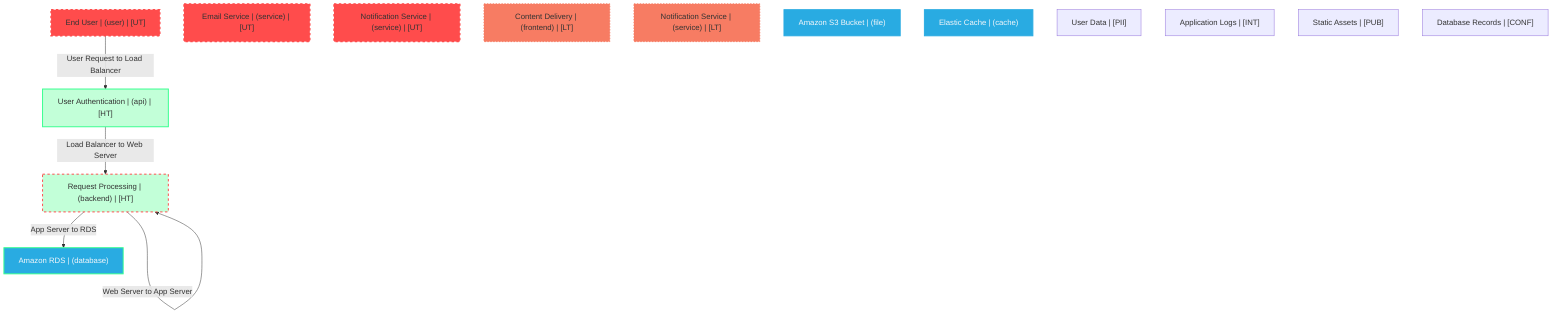 graph TB
  node_01F8Z4F5K8D3J8B9H8W6F8F8F20["End User | (user) | [UT]"]:::untrusted
  node_01F8Z4F5K8D3J8B9H8W6F8F8F21["Email Service | (service) | [UT]"]:::untrusted
  node_01F8Z4F5K8D3J8B9H8W6F8F8F22["Notification Service | (service) | [UT]"]:::untrusted
  node_01F8Z4F5K8D3J8B9H8W6F8F8F13["User Authentication | (api) | [HT]"]:::highTrust
  node_01F8Z4F5K8D3J8B9H8W6F8F8F14["Request Processing | (backend) | [HT]"]:::highTrust
  node_01F8Z4F5K8D3J8B9H8W6F8F8F15["Content Delivery | (frontend) | [LT]"]:::lowTrust
  node_01F8Z4F5K8D3J8B9H8W6F8F8F16["Notification Service | (service) | [LT]"]:::lowTrust
  node_01F8Z4F5K8D3J8B9H8W6F8F8F17["Amazon RDS | (database)"]:::dataStore
  node_01F8Z4F5K8D3J8B9H8W6F8F8F18["Amazon S3 Bucket | (file)"]:::dataStore
  node_01F8Z4F5K8D3J8B9H8W6F8F8F19["Elastic Cache | (cache)"]:::dataStore
  node_01F8Z4F5K8D3J8B9H8W6F8F8F9["User Data | [PII]"]:::dataAsset,pii
  node_01F8Z4F5K8D3J8B9H8W6F8F8F10["Application Logs | [INT]"]:::dataAsset,internal
  node_01F8Z4F5K8D3J8B9H8W6F8F8F11["Static Assets | [PUB]"]:::dataAsset,public
  node_01F8Z4F5K8D3J8B9H8W6F8F8F12["Database Records | [CONF]"]:::dataAsset,confidential

  node_01F8Z4F5K8D3J8B9H8W6F8F8F20 -->|User Request to Load Balancer| node_01F8Z4F5K8D3J8B9H8W6F8F8F13:::encryptedFlow
  node_01F8Z4F5K8D3J8B9H8W6F8F8F13 -->|Load Balancer to Web Server| node_01F8Z4F5K8D3J8B9H8W6F8F8F14:::unencryptedFlow
  node_01F8Z4F5K8D3J8B9H8W6F8F8F14 -->|Web Server to App Server| node_01F8Z4F5K8D3J8B9H8W6F8F8F14:::unencryptedFlow
  node_01F8Z4F5K8D3J8B9H8W6F8F8F14 -->|App Server to RDS| node_01F8Z4F5K8D3J8B9H8W6F8F8F17:::encryptedFlow

  classDef externalEntity fill:#FF4C4C,stroke:#FF4C4C,stroke-width:2px,color:#F5F7FA
  classDef process fill:#36FF8F,stroke:#36FF8F,stroke-width:2px,color:#0B0D17
  classDef dataStore fill:#29ABE2,stroke:#29ABE2,stroke-width:2px,color:#F5F7FA
  classDef dataAsset fill:#A259FF,stroke:#c3a4ff,stroke-width:2px,color:#F5F7FA
  classDef untrusted fill:#FF4C4C,stroke:#FF4C4C,stroke-width:3px,stroke-dasharray:5 5
  classDef lowTrust fill:#f77c63,stroke:#f77c63,stroke-width:2px,stroke-dasharray:3 3
  classDef mediumTrust fill:#FFD300,stroke:#FFD300,stroke-width:2px
  classDef highTrust fill:#C2FFD8,stroke:#36FF8F,stroke-width:2px
  classDef veryHighTrust fill:#36FF8F,stroke:#36FF8F,stroke-width:3px
  classDef public fill:#C2FFD8,stroke:#36FF8F,stroke-width:1px
  classDef internal fill:#FFF2B3,stroke:#FFD300,stroke-width:1px
  classDef confidential fill:#FFB3B3,stroke:#FF4C4C,stroke-width:2px
  classDef restricted fill:#FF4C4C,stroke:#FF4C4C,stroke-width:3px
  classDef pii fill:#ffa1ad,stroke:#A259FF,stroke-width:2px
  classDef pci fill:#FF4C4C,stroke:#FF4C4C,stroke-width:3px
  classDef phi fill:#ffa1ad,stroke:#A259FF,stroke-width:3px
  classDef encryptedFlow stroke:#36FF8F,stroke-width:2px
  classDef unencryptedFlow stroke:#FF4C4C,stroke-width:2px,stroke-dasharray:5 5
  classDef authenticatedFlow stroke:#29ABE2,stroke-width:2px
  classDef trustBoundary fill:transparent,stroke:#2E3440,stroke-width:3px,stroke-dasharray:10 5